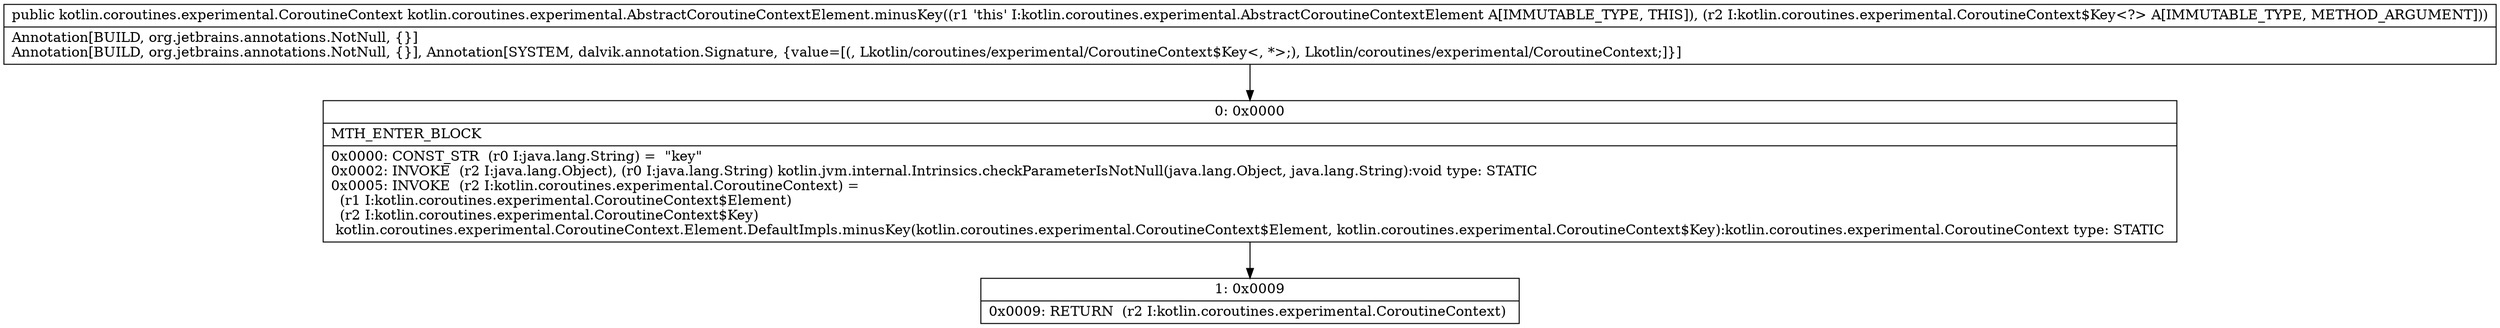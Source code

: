 digraph "CFG forkotlin.coroutines.experimental.AbstractCoroutineContextElement.minusKey(Lkotlin\/coroutines\/experimental\/CoroutineContext$Key;)Lkotlin\/coroutines\/experimental\/CoroutineContext;" {
Node_0 [shape=record,label="{0\:\ 0x0000|MTH_ENTER_BLOCK\l|0x0000: CONST_STR  (r0 I:java.lang.String) =  \"key\" \l0x0002: INVOKE  (r2 I:java.lang.Object), (r0 I:java.lang.String) kotlin.jvm.internal.Intrinsics.checkParameterIsNotNull(java.lang.Object, java.lang.String):void type: STATIC \l0x0005: INVOKE  (r2 I:kotlin.coroutines.experimental.CoroutineContext) = \l  (r1 I:kotlin.coroutines.experimental.CoroutineContext$Element)\l  (r2 I:kotlin.coroutines.experimental.CoroutineContext$Key)\l kotlin.coroutines.experimental.CoroutineContext.Element.DefaultImpls.minusKey(kotlin.coroutines.experimental.CoroutineContext$Element, kotlin.coroutines.experimental.CoroutineContext$Key):kotlin.coroutines.experimental.CoroutineContext type: STATIC \l}"];
Node_1 [shape=record,label="{1\:\ 0x0009|0x0009: RETURN  (r2 I:kotlin.coroutines.experimental.CoroutineContext) \l}"];
MethodNode[shape=record,label="{public kotlin.coroutines.experimental.CoroutineContext kotlin.coroutines.experimental.AbstractCoroutineContextElement.minusKey((r1 'this' I:kotlin.coroutines.experimental.AbstractCoroutineContextElement A[IMMUTABLE_TYPE, THIS]), (r2 I:kotlin.coroutines.experimental.CoroutineContext$Key\<?\> A[IMMUTABLE_TYPE, METHOD_ARGUMENT]))  | Annotation[BUILD, org.jetbrains.annotations.NotNull, \{\}]\lAnnotation[BUILD, org.jetbrains.annotations.NotNull, \{\}], Annotation[SYSTEM, dalvik.annotation.Signature, \{value=[(, Lkotlin\/coroutines\/experimental\/CoroutineContext$Key\<, *\>;), Lkotlin\/coroutines\/experimental\/CoroutineContext;]\}]\l}"];
MethodNode -> Node_0;
Node_0 -> Node_1;
}

